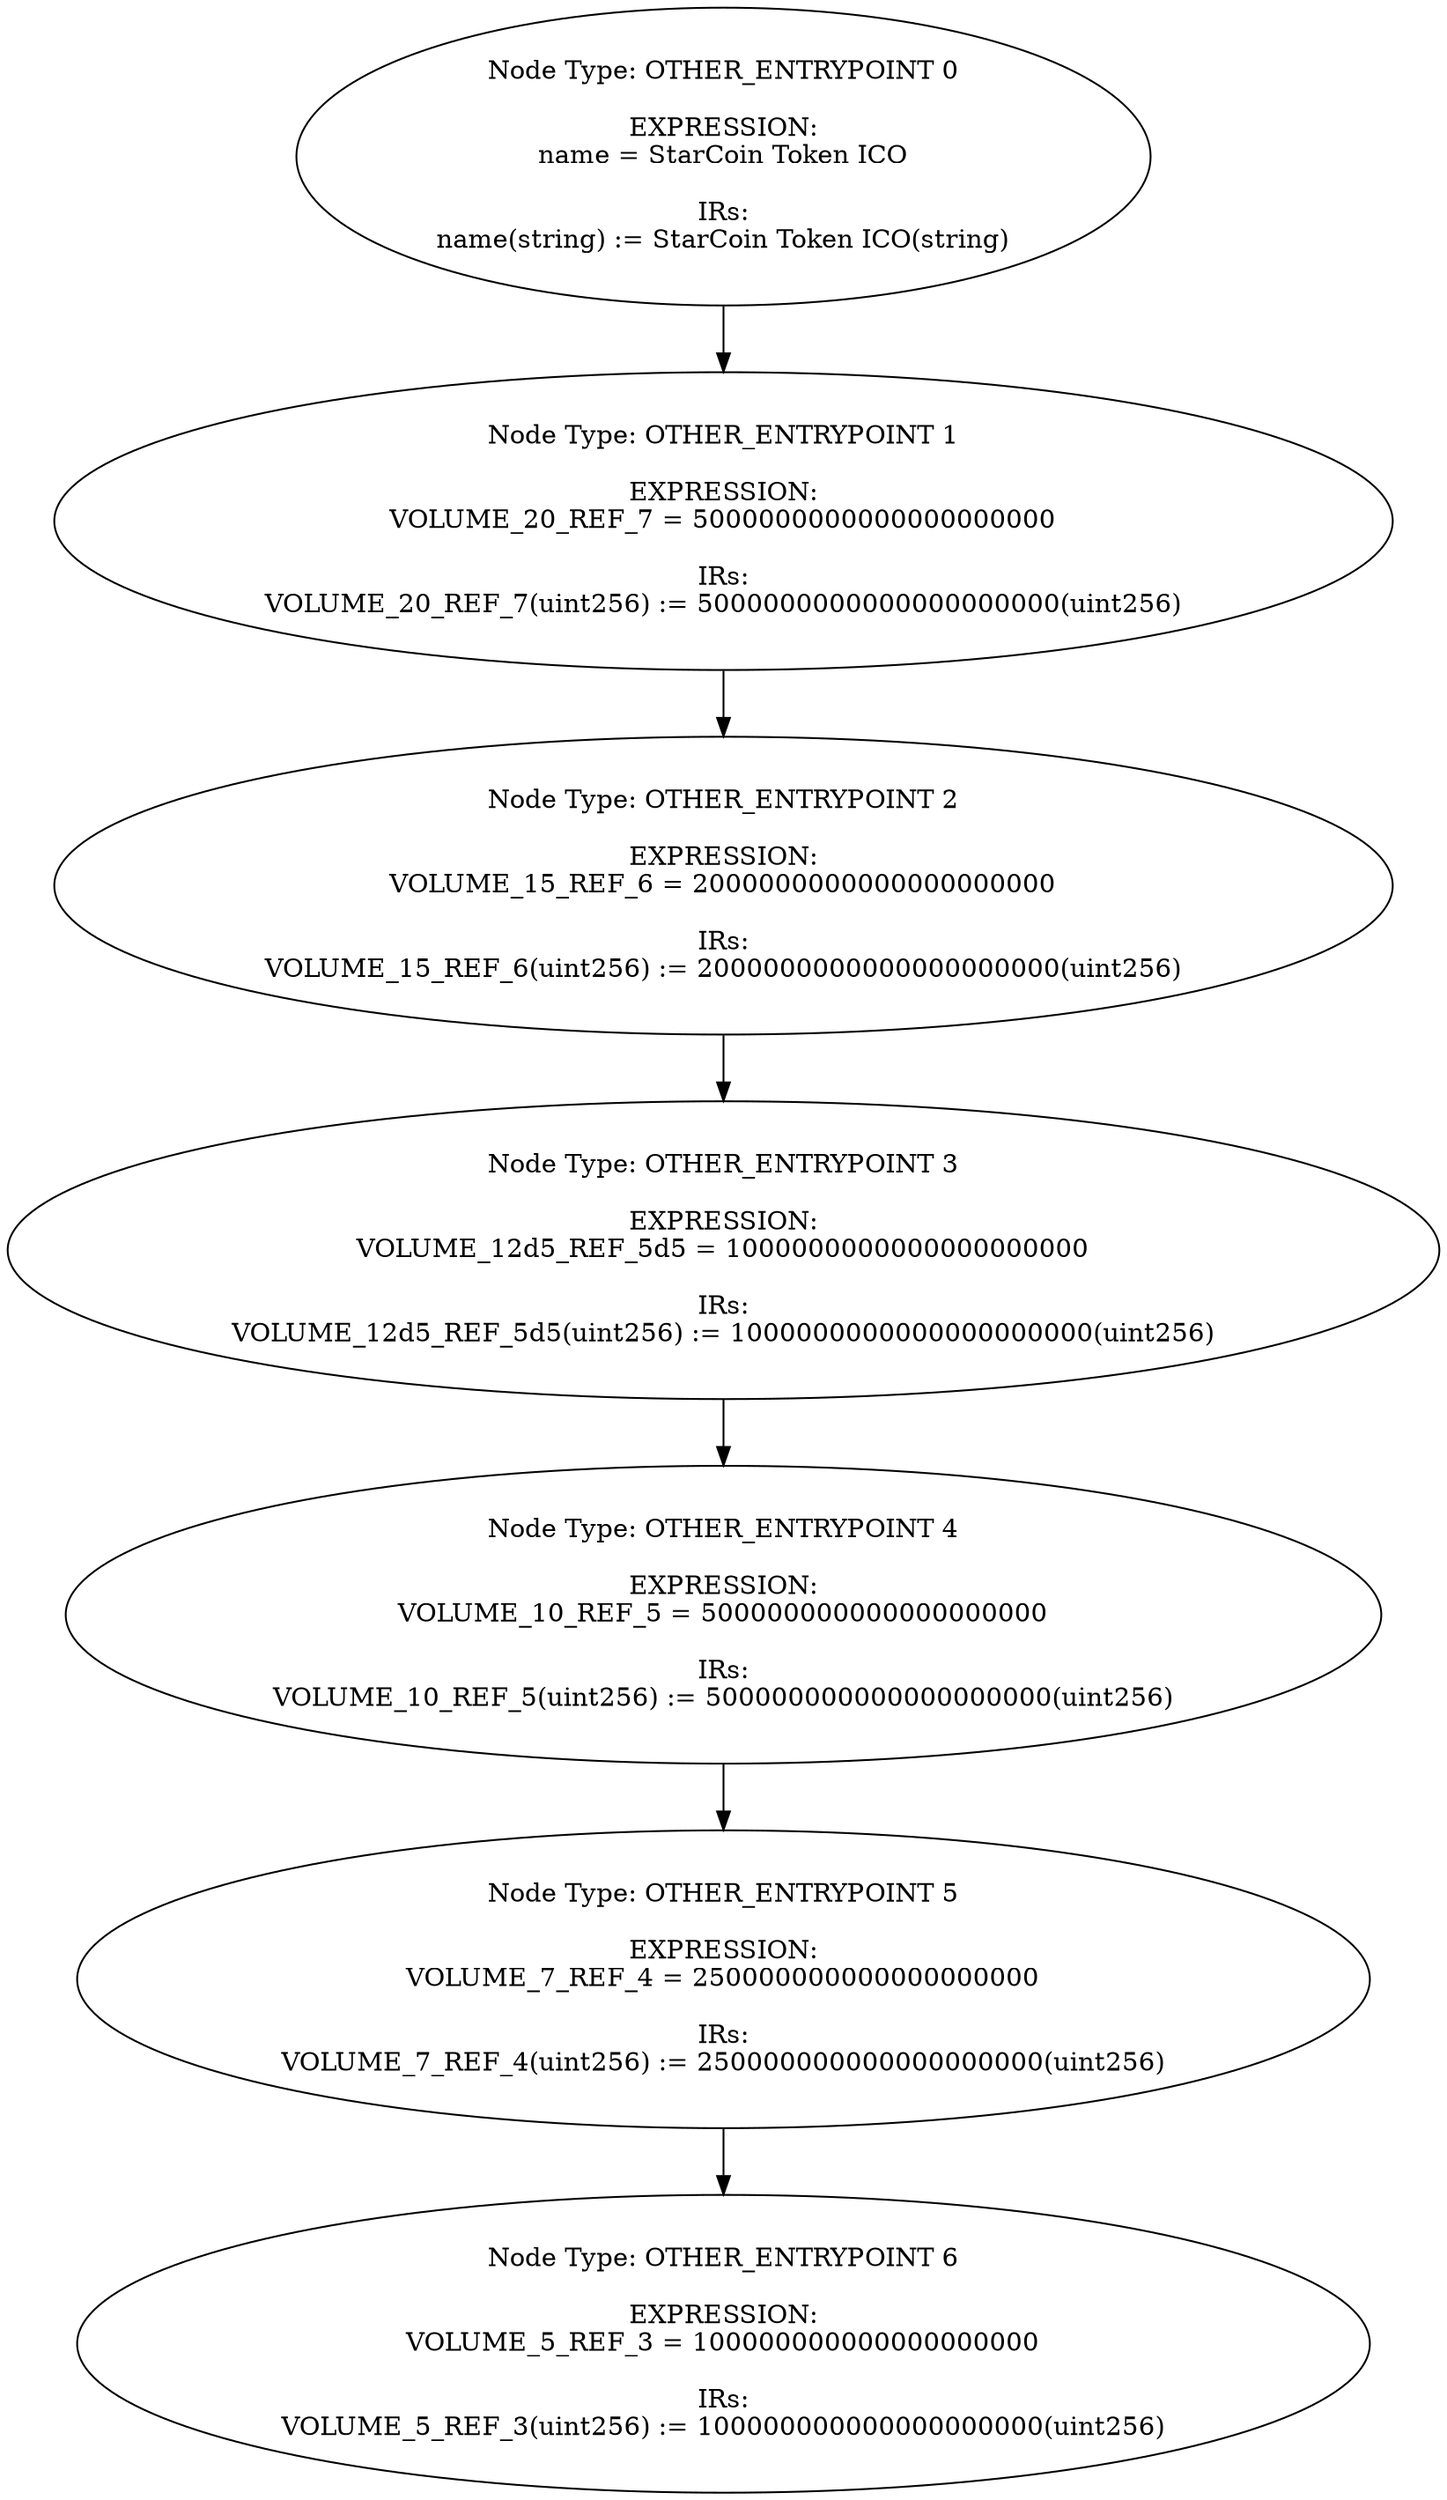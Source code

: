 digraph{
0[label="Node Type: OTHER_ENTRYPOINT 0

EXPRESSION:
name = StarCoin Token ICO

IRs:
name(string) := StarCoin Token ICO(string)"];
0->1;
1[label="Node Type: OTHER_ENTRYPOINT 1

EXPRESSION:
VOLUME_20_REF_7 = 5000000000000000000000

IRs:
VOLUME_20_REF_7(uint256) := 5000000000000000000000(uint256)"];
1->2;
2[label="Node Type: OTHER_ENTRYPOINT 2

EXPRESSION:
VOLUME_15_REF_6 = 2000000000000000000000

IRs:
VOLUME_15_REF_6(uint256) := 2000000000000000000000(uint256)"];
2->3;
3[label="Node Type: OTHER_ENTRYPOINT 3

EXPRESSION:
VOLUME_12d5_REF_5d5 = 1000000000000000000000

IRs:
VOLUME_12d5_REF_5d5(uint256) := 1000000000000000000000(uint256)"];
3->4;
4[label="Node Type: OTHER_ENTRYPOINT 4

EXPRESSION:
VOLUME_10_REF_5 = 500000000000000000000

IRs:
VOLUME_10_REF_5(uint256) := 500000000000000000000(uint256)"];
4->5;
5[label="Node Type: OTHER_ENTRYPOINT 5

EXPRESSION:
VOLUME_7_REF_4 = 250000000000000000000

IRs:
VOLUME_7_REF_4(uint256) := 250000000000000000000(uint256)"];
5->6;
6[label="Node Type: OTHER_ENTRYPOINT 6

EXPRESSION:
VOLUME_5_REF_3 = 100000000000000000000

IRs:
VOLUME_5_REF_3(uint256) := 100000000000000000000(uint256)"];
}
